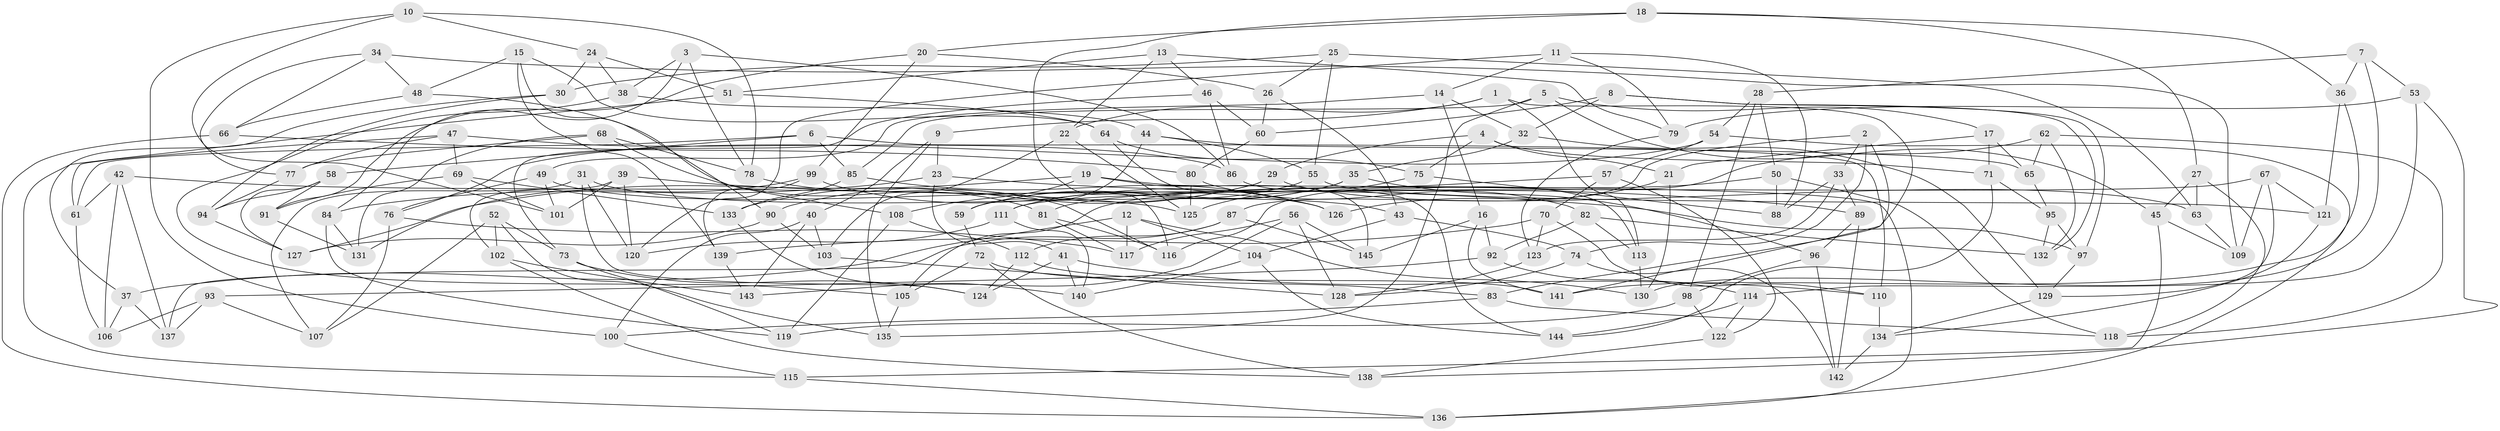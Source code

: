 // Generated by graph-tools (version 1.1) at 2025/11/02/27/25 16:11:44]
// undirected, 145 vertices, 290 edges
graph export_dot {
graph [start="1"]
  node [color=gray90,style=filled];
  1;
  2;
  3;
  4;
  5;
  6;
  7;
  8;
  9;
  10;
  11;
  12;
  13;
  14;
  15;
  16;
  17;
  18;
  19;
  20;
  21;
  22;
  23;
  24;
  25;
  26;
  27;
  28;
  29;
  30;
  31;
  32;
  33;
  34;
  35;
  36;
  37;
  38;
  39;
  40;
  41;
  42;
  43;
  44;
  45;
  46;
  47;
  48;
  49;
  50;
  51;
  52;
  53;
  54;
  55;
  56;
  57;
  58;
  59;
  60;
  61;
  62;
  63;
  64;
  65;
  66;
  67;
  68;
  69;
  70;
  71;
  72;
  73;
  74;
  75;
  76;
  77;
  78;
  79;
  80;
  81;
  82;
  83;
  84;
  85;
  86;
  87;
  88;
  89;
  90;
  91;
  92;
  93;
  94;
  95;
  96;
  97;
  98;
  99;
  100;
  101;
  102;
  103;
  104;
  105;
  106;
  107;
  108;
  109;
  110;
  111;
  112;
  113;
  114;
  115;
  116;
  117;
  118;
  119;
  120;
  121;
  122;
  123;
  124;
  125;
  126;
  127;
  128;
  129;
  130;
  131;
  132;
  133;
  134;
  135;
  136;
  137;
  138;
  139;
  140;
  141;
  142;
  143;
  144;
  145;
  1 -- 83;
  1 -- 113;
  1 -- 22;
  1 -- 9;
  2 -- 74;
  2 -- 33;
  2 -- 87;
  2 -- 141;
  3 -- 78;
  3 -- 86;
  3 -- 84;
  3 -- 38;
  4 -- 21;
  4 -- 29;
  4 -- 75;
  4 -- 71;
  5 -- 85;
  5 -- 17;
  5 -- 135;
  5 -- 45;
  6 -- 61;
  6 -- 85;
  6 -- 58;
  6 -- 110;
  7 -- 36;
  7 -- 28;
  7 -- 53;
  7 -- 130;
  8 -- 97;
  8 -- 132;
  8 -- 60;
  8 -- 32;
  9 -- 23;
  9 -- 135;
  9 -- 40;
  10 -- 101;
  10 -- 100;
  10 -- 78;
  10 -- 24;
  11 -- 79;
  11 -- 88;
  11 -- 120;
  11 -- 14;
  12 -- 130;
  12 -- 117;
  12 -- 104;
  12 -- 37;
  13 -- 51;
  13 -- 22;
  13 -- 46;
  13 -- 79;
  14 -- 49;
  14 -- 32;
  14 -- 16;
  15 -- 48;
  15 -- 90;
  15 -- 64;
  15 -- 139;
  16 -- 92;
  16 -- 141;
  16 -- 145;
  17 -- 71;
  17 -- 65;
  17 -- 21;
  18 -- 116;
  18 -- 27;
  18 -- 36;
  18 -- 20;
  19 -- 127;
  19 -- 136;
  19 -- 145;
  19 -- 108;
  20 -- 26;
  20 -- 99;
  20 -- 91;
  21 -- 130;
  21 -- 126;
  22 -- 103;
  22 -- 125;
  23 -- 89;
  23 -- 41;
  23 -- 84;
  24 -- 38;
  24 -- 30;
  24 -- 51;
  25 -- 109;
  25 -- 30;
  25 -- 55;
  25 -- 26;
  26 -- 60;
  26 -- 43;
  27 -- 45;
  27 -- 118;
  27 -- 63;
  28 -- 50;
  28 -- 54;
  28 -- 98;
  29 -- 63;
  29 -- 133;
  29 -- 90;
  30 -- 94;
  30 -- 37;
  31 -- 43;
  31 -- 107;
  31 -- 120;
  31 -- 124;
  32 -- 129;
  32 -- 35;
  33 -- 89;
  33 -- 88;
  33 -- 123;
  34 -- 63;
  34 -- 77;
  34 -- 48;
  34 -- 66;
  35 -- 96;
  35 -- 59;
  35 -- 111;
  36 -- 141;
  36 -- 121;
  37 -- 106;
  37 -- 137;
  38 -- 44;
  38 -- 105;
  39 -- 120;
  39 -- 97;
  39 -- 101;
  39 -- 102;
  40 -- 143;
  40 -- 103;
  40 -- 100;
  41 -- 140;
  41 -- 124;
  41 -- 110;
  42 -- 125;
  42 -- 61;
  42 -- 106;
  42 -- 137;
  43 -- 104;
  43 -- 74;
  44 -- 65;
  44 -- 55;
  44 -- 59;
  45 -- 109;
  45 -- 115;
  46 -- 60;
  46 -- 86;
  46 -- 73;
  47 -- 61;
  47 -- 77;
  47 -- 86;
  47 -- 69;
  48 -- 108;
  48 -- 66;
  49 -- 76;
  49 -- 101;
  49 -- 126;
  50 -- 118;
  50 -- 88;
  50 -- 105;
  51 -- 64;
  51 -- 115;
  52 -- 102;
  52 -- 107;
  52 -- 135;
  52 -- 73;
  53 -- 114;
  53 -- 138;
  53 -- 79;
  54 -- 136;
  54 -- 76;
  54 -- 57;
  55 -- 121;
  55 -- 59;
  56 -- 145;
  56 -- 128;
  56 -- 117;
  56 -- 143;
  57 -- 70;
  57 -- 122;
  57 -- 81;
  58 -- 127;
  58 -- 91;
  58 -- 94;
  59 -- 72;
  60 -- 80;
  61 -- 106;
  62 -- 65;
  62 -- 116;
  62 -- 132;
  62 -- 118;
  63 -- 109;
  64 -- 144;
  64 -- 75;
  65 -- 95;
  66 -- 136;
  66 -- 80;
  67 -- 129;
  67 -- 111;
  67 -- 109;
  67 -- 121;
  68 -- 78;
  68 -- 131;
  68 -- 81;
  68 -- 77;
  69 -- 133;
  69 -- 101;
  69 -- 91;
  70 -- 110;
  70 -- 123;
  70 -- 139;
  71 -- 144;
  71 -- 95;
  72 -- 138;
  72 -- 105;
  72 -- 83;
  73 -- 119;
  73 -- 124;
  74 -- 128;
  74 -- 142;
  75 -- 125;
  75 -- 88;
  76 -- 117;
  76 -- 107;
  77 -- 94;
  78 -- 116;
  79 -- 123;
  80 -- 125;
  80 -- 82;
  81 -- 117;
  81 -- 116;
  82 -- 132;
  82 -- 92;
  82 -- 113;
  83 -- 100;
  83 -- 118;
  84 -- 131;
  84 -- 119;
  85 -- 133;
  85 -- 126;
  86 -- 113;
  87 -- 137;
  87 -- 112;
  87 -- 145;
  89 -- 142;
  89 -- 96;
  90 -- 127;
  90 -- 103;
  91 -- 131;
  92 -- 114;
  92 -- 93;
  93 -- 137;
  93 -- 106;
  93 -- 107;
  94 -- 127;
  95 -- 97;
  95 -- 132;
  96 -- 98;
  96 -- 142;
  97 -- 129;
  98 -- 122;
  98 -- 119;
  99 -- 126;
  99 -- 131;
  99 -- 139;
  100 -- 115;
  102 -- 143;
  102 -- 138;
  103 -- 128;
  104 -- 140;
  104 -- 144;
  105 -- 135;
  108 -- 119;
  108 -- 112;
  110 -- 134;
  111 -- 120;
  111 -- 140;
  112 -- 141;
  112 -- 124;
  113 -- 130;
  114 -- 144;
  114 -- 122;
  115 -- 136;
  121 -- 134;
  122 -- 138;
  123 -- 128;
  129 -- 134;
  133 -- 140;
  134 -- 142;
  139 -- 143;
}
